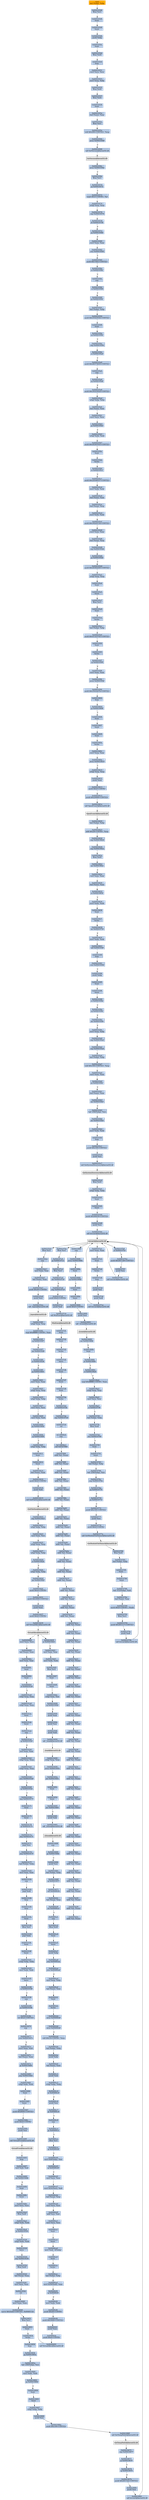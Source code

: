 digraph G {
node[shape=rectangle,style=filled,fillcolor=lightsteelblue,color=lightsteelblue]
bgcolor="transparent"
a0x00410543leal_ebp__ebp[label="start\nleal (%ebp), %ebp",fillcolor="orange",color="lightgrey"];
a0x00410546ffree_st1[label="0x00410546\nffree %st1"];
a0x00410548fwait_[label="0x00410548\nfwait "];
a0x00410549fninit_[label="0x00410549\nfninit "];
a0x0041054bpushl_ebp[label="0x0041054b\npushl %ebp"];
a0x0041054cfwait_[label="0x0041054c\nfwait "];
a0x0041054dffree_st0[label="0x0041054d\nffree %st0"];
a0x0041054ffnop_[label="0x0041054f\nfnop "];
a0x00410551movl_ecx_ecx[label="0x00410551\nmovl %ecx, %ecx"];
a0x00410553movl_esp_ebp[label="0x00410553\nmovl %esp, %ebp"];
a0x00410555ffree_st0[label="0x00410555\nffree %st0"];
a0x00410557ffree_st0[label="0x00410557\nffree %st0"];
a0x00410559fwait_[label="0x00410559\nfwait "];
a0x0041055aleal_eax__eax[label="0x0041055a\nleal (%eax), %eax"];
a0x0041055cffree_st1[label="0x0041055c\nffree %st1"];
a0x0041055esubl_0x200UINT32_esp[label="0x0041055e\nsubl $0x200<UINT32>, %esp"];
a0x00410564jecxz_0x00410566[label="0x00410564\njecxz 0x00410566"];
a0x00410566call_GetVersion_kernel32_dll[label="0x00410566\ncall GetVersion@kernel32.dll"];
GetVersion_kernel32_dll[label="GetVersion@kernel32.dll",fillcolor="lightgrey",color="lightgrey"];
a0x0041056cjecxz_0x0041056e[label="0x0041056c\njecxz 0x0041056e"];
a0x0041056effree_st1[label="0x0041056e\nffree %st1"];
a0x00410570jg_0x00410572[label="0x00410570\njg 0x00410572"];
a0x00410572cmpb_0x5UINT8_al[label="0x00410572\ncmpb $0x5<UINT8>, %al"];
a0x00410574xchgl_esp_esp[label="0x00410574\nxchgl %esp, %esp"];
a0x00410576jmp_0x00410578[label="0x00410576\njmp 0x00410578"];
a0x00410578jb_0x00410758[label="0x00410578\njb 0x00410758"];
a0x0041057ejg_0x00410580[label="0x0041057e\njg 0x00410580"];
a0x00410580movl_eax_eax[label="0x00410580\nmovl %eax, %eax"];
a0x00410582jcxz_0x00410585[label="0x00410582\njcxz 0x00410585"];
a0x00410585pushl_0x7d42UINT32[label="0x00410585\npushl $0x7d42<UINT32>"];
a0x0041058aje_0x0041058c[label="0x0041058a\nje 0x0041058c"];
a0x0041058cnop_[label="0x0041058c\nnop "];
a0x0041058dje_0x0041058f[label="0x0041058d\nje 0x0041058f"];
a0x0041058fjp_0x00410591[label="0x0041058f\njp 0x00410591"];
a0x00410591leal_ebp__ebp[label="0x00410591\nleal (%ebp), %ebp"];
a0x00410594pushl_0x33323534UINT32[label="0x00410594\npushl $0x33323534<UINT32>"];
a0x00410599fwait_[label="0x00410599\nfwait "];
a0x0041059ajp_0x0041059c[label="0x0041059a\njp 0x0041059c"];
a0x0041059cjmp_0x0041059e[label="0x0041059c\njmp 0x0041059e"];
a0x0041059eje_0x004105a0[label="0x0041059e\nje 0x004105a0"];
a0x004105a0pushl_0x46373835UINT32[label="0x004105a0\npushl $0x46373835<UINT32>"];
a0x004105a5nop_[label="0x004105a5\nnop "];
a0x004105a6jg_0x004105a8[label="0x004105a6\njg 0x004105a8"];
a0x004105a8pushl_0x3432302dUINT32[label="0x004105a8\npushl $0x3432302d<UINT32>"];
a0x004105adxchgl_ebp_ebp[label="0x004105ad\nxchgl %ebp, %ebp"];
a0x004105afleal_eax__eax[label="0x004105af\nleal (%eax), %eax"];
a0x004105b1movl_ecx_ecx[label="0x004105b1\nmovl %ecx, %ecx"];
a0x004105b3jp_0x004105b5[label="0x004105b3\njp 0x004105b5"];
a0x004105b5xchgl_edx_edx[label="0x004105b5\nxchgl %edx, %edx"];
a0x004105b7pushl_0x44363543UINT32[label="0x004105b7\npushl $0x44363543<UINT32>"];
a0x004105bcfwait_[label="0x004105bc\nfwait "];
a0x004105bdfnclex_[label="0x004105bd\nfnclex "];
a0x004105bfje_0x004105c1[label="0x004105bf\nje 0x004105c1"];
a0x004105c1pushl_0x2d346537UINT32[label="0x004105c1\npushl $0x2d346537<UINT32>"];
a0x004105c6movl_edx_edx[label="0x004105c6\nmovl %edx, %edx"];
a0x004105c8leal_eax__eax[label="0x004105c8\nleal (%eax), %eax"];
a0x004105caleal_esp__esp[label="0x004105ca\nleal (%esp), %esp"];
a0x004105cdmovl_edx_edx[label="0x004105cd\nmovl %edx, %edx"];
a0x004105cfpushl_0x342d3134UINT32[label="0x004105cf\npushl $0x342d3134<UINT32>"];
a0x004105d4movl_eax_eax[label="0x004105d4\nmovl %eax, %eax"];
a0x004105d6leal_esp__esp[label="0x004105d6\nleal (%esp), %esp"];
a0x004105d9jmp_0x004105db[label="0x004105d9\njmp 0x004105db"];
a0x004105dbjp_0x004105dd[label="0x004105db\njp 0x004105dd"];
a0x004105ddpushl_0x44362d30UINT32[label="0x004105dd\npushl $0x44362d30<UINT32>"];
a0x004105e2xchgl_esp_esp[label="0x004105e2\nxchgl %esp, %esp"];
a0x004105e4fwait_[label="0x004105e4\nfwait "];
a0x004105e5fninit_[label="0x004105e5\nfninit "];
a0x004105e7ffree_st1[label="0x004105e7\nffree %st1"];
a0x004105e9fwait_[label="0x004105e9\nfwait "];
a0x004105eafnclex_[label="0x004105ea\nfnclex "];
a0x004105ecleal_ebp__ebp[label="0x004105ec\nleal (%ebp), %ebp"];
a0x004105efpushl_0x41323745UINT32[label="0x004105ef\npushl $0x41323745<UINT32>"];
a0x004105f4fwait_[label="0x004105f4\nfwait "];
a0x004105f5fnclex_[label="0x004105f5\nfnclex "];
a0x004105f7jg_0x004105f9[label="0x004105f7\njg 0x004105f9"];
a0x004105f9movl_eax_eax[label="0x004105f9\nmovl %eax, %eax"];
a0x004105fbjecxz_0x004105fd[label="0x004105fb\njecxz 0x004105fd"];
a0x004105fdpushl_0x3543447bUINT32[label="0x004105fd\npushl $0x3543447b<UINT32>"];
a0x00410602fnop_[label="0x00410602\nfnop "];
a0x00410604jp_0x00410606[label="0x00410604\njp 0x00410606"];
a0x00410606fwait_[label="0x00410606\nfwait "];
a0x00410607fninit_[label="0x00410607\nfninit "];
a0x00410609fwait_[label="0x00410609\nfwait "];
a0x0041060afnclex_[label="0x0041060a\nfnclex "];
a0x0041060cmovl_esp_eax[label="0x0041060c\nmovl %esp, %eax"];
a0x0041060ejecxz_0x00410610[label="0x0041060e\njecxz 0x00410610"];
a0x00410610xchgl_esp_esp[label="0x00410610\nxchgl %esp, %esp"];
a0x00410612pushl_eax[label="0x00410612\npushl %eax"];
a0x00410613pushl_0x0UINT8[label="0x00410613\npushl $0x0<UINT8>"];
a0x00410615pushl_0x20000UINT32[label="0x00410615\npushl $0x20000<UINT32>"];
a0x0041061acall_OpenEventA_kernel32_dll[label="0x0041061a\ncall OpenEventA@kernel32.dll"];
OpenEventA_kernel32_dll[label="OpenEventA@kernel32.dll",fillcolor="lightgrey",color="lightgrey"];
a0x00410620leal_ebp__ebp[label="0x00410620\nleal (%ebp), %ebp"];
a0x00410623addl_0x28UINT8_esp[label="0x00410623\naddl $0x28<UINT8>, %esp"];
a0x00410626jmp_0x00410628[label="0x00410626\njmp 0x00410628"];
a0x00410628jmp_0x0041062a[label="0x00410628\njmp 0x0041062a"];
a0x0041062affree_st0[label="0x0041062a\nffree %st0"];
a0x0041062cjne_0x0041062e[label="0x0041062c\njne 0x0041062e"];
a0x0041062etestl_eax_eax[label="0x0041062e\ntestl %eax, %eax"];
a0x00410630leal_eax__eax[label="0x00410630\nleal (%eax), %eax"];
a0x00410632je_0x00410634[label="0x00410632\nje 0x00410634"];
a0x00410634movl_edx_edx[label="0x00410634\nmovl %edx, %edx"];
a0x00410636fwait_[label="0x00410636\nfwait "];
a0x00410637fnclex_[label="0x00410637\nfnclex "];
a0x00410639jne_0x00410758[label="0x00410639\njne 0x00410758"];
a0x0041063fmovl_edx_edx[label="0x0041063f\nmovl %edx, %edx"];
a0x00410641call_0x0041038f[label="0x00410641\ncall 0x0041038f"];
a0x0041038ffnop_[label="0x0041038f\nfnop "];
a0x00410391jcxz_0x00410394[label="0x00410391\njcxz 0x00410394"];
a0x00410394pushl_ebp[label="0x00410394\npushl %ebp"];
a0x00410395fwait_[label="0x00410395\nfwait "];
a0x00410396fninit_[label="0x00410396\nfninit "];
a0x00410398je_0x0041039a[label="0x00410398\nje 0x0041039a"];
a0x0041039ajg_0x0041039c[label="0x0041039a\njg 0x0041039c"];
a0x0041039cjne_0x0041039e[label="0x0041039c\njne 0x0041039e"];
a0x0041039emovl_esp_ebp[label="0x0041039e\nmovl %esp, %ebp"];
a0x004103a0jmp_0x004103a2[label="0x004103a0\njmp 0x004103a2"];
a0x004103a2jmp_0x004103a4[label="0x004103a2\njmp 0x004103a4"];
a0x004103a4leal_ebp__ebp[label="0x004103a4\nleal (%ebp), %ebp"];
a0x004103a7subl_0x100UINT32_esp[label="0x004103a7\nsubl $0x100<UINT32>, %esp"];
a0x004103admovl_eax_eax[label="0x004103ad\nmovl %eax, %eax"];
a0x004103afjp_0x004103b1[label="0x004103af\njp 0x004103b1"];
a0x004103b1leal_eax__eax[label="0x004103b1\nleal (%eax), %eax"];
a0x004103b3jne_0x004103b5[label="0x004103b3\njne 0x004103b5"];
a0x004103b5leal__256ebp__esi[label="0x004103b5\nleal -256(%ebp), %esi"];
a0x004103bbjne_0x004103bd[label="0x004103bb\njne 0x004103bd"];
a0x004103bdmovl_edx_edx[label="0x004103bd\nmovl %edx, %edx"];
a0x004103bffnop_[label="0x004103bf\nfnop "];
a0x004103c1pushl_0x100UINT32[label="0x004103c1\npushl $0x100<UINT32>"];
a0x004103c6pushl_esi[label="0x004103c6\npushl %esi"];
a0x004103c7call_GetSystemDirectoryA_kernel32_dll[label="0x004103c7\ncall GetSystemDirectoryA@kernel32.dll"];
GetSystemDirectoryA_kernel32_dll[label="GetSystemDirectoryA@kernel32.dll",fillcolor="lightgrey",color="lightgrey"];
a0x004103cdffree_st0[label="0x004103cd\nffree %st0"];
a0x004103cfxchgl_ebp_ebp[label="0x004103cf\nxchgl %ebp, %ebp"];
a0x004103d1fwait_[label="0x004103d1\nfwait "];
a0x004103d2fninit_[label="0x004103d2\nfninit "];
a0x004103d4pushl_0x40fc50UINT32[label="0x004103d4\npushl $0x40fc50<UINT32>"];
a0x004103d9pushl_esi[label="0x004103d9\npushl %esi"];
a0x004103dacall_lstrcatA_kernel32_dll[label="0x004103da\ncall lstrcatA@kernel32.dll"];
lstrcatA_kernel32_dll[label="lstrcatA@kernel32.dll",fillcolor="lightgrey",color="lightgrey"];
a0x004103e0ffree_st1[label="0x004103e0\nffree %st1"];
a0x004103e2nop_[label="0x004103e2\nnop "];
a0x004103e3movl_eax_eax[label="0x004103e3\nmovl %eax, %eax"];
a0x004103e5leal_eax__eax[label="0x004103e5\nleal (%eax), %eax"];
a0x004103e7pushl_0x40UINT8[label="0x004103e7\npushl $0x40<UINT8>"];
a0x004103e9pushl_esi[label="0x004103e9\npushl %esi"];
a0x004103eacall__lopen_kernel32_dll[label="0x004103ea\ncall _lopen@kernel32.dll"];
a_lopen_kernel32_dll[label="_lopen@kernel32.dll",fillcolor="lightgrey",color="lightgrey"];
a0x004103f0xchgl_esp_esp[label="0x004103f0\nxchgl %esp, %esp"];
a0x004103f2cmpl_0xffffffffUINT8_eax[label="0x004103f2\ncmpl $0xffffffff<UINT8>, %eax"];
a0x004103f5jg_0x004103f7[label="0x004103f5\njg 0x004103f7"];
a0x004103f7jne_0x004103f9[label="0x004103f7\njne 0x004103f9"];
a0x004103f9je_0x00410536[label="0x004103f9\nje 0x00410536"];
a0x004103ffjg_0x00410401[label="0x004103ff\njg 0x00410401"];
a0x00410401movl_eax_eax[label="0x00410401\nmovl %eax, %eax"];
a0x00410403xchgl_esp_esp[label="0x00410403\nxchgl %esp, %esp"];
a0x00410405xchgl_ebp_ebp[label="0x00410405\nxchgl %ebp, %ebp"];
a0x00410407movl_ecx_ecx[label="0x00410407\nmovl %ecx, %ecx"];
a0x00410409movl_eax_edi[label="0x00410409\nmovl %eax, %edi"];
a0x0041040bjg_0x0041040d[label="0x0041040b\njg 0x0041040d"];
a0x0041040djg_0x0041040f[label="0x0041040d\njg 0x0041040f"];
a0x0041040fxchgl_ebp_ebp[label="0x0041040f\nxchgl %ebp, %ebp"];
a0x00410411fwait_[label="0x00410411\nfwait "];
a0x00410412fninit_[label="0x00410412\nfninit "];
a0x00410414leal_eax__eax[label="0x00410414\nleal (%eax), %eax"];
a0x00410416pushl_0x0UINT8[label="0x00410416\npushl $0x0<UINT8>"];
a0x00410418pushl_edi[label="0x00410418\npushl %edi"];
a0x00410419call_GetFileSize_kernel32_dll[label="0x00410419\ncall GetFileSize@kernel32.dll"];
GetFileSize_kernel32_dll[label="GetFileSize@kernel32.dll",fillcolor="lightgrey",color="lightgrey"];
a0x0041041fjmp_0x00410421[label="0x0041041f\njmp 0x00410421"];
a0x00410421xchgl_ebp_ebp[label="0x00410421\nxchgl %ebp, %ebp"];
a0x00410423movl_eax_esi[label="0x00410423\nmovl %eax, %esi"];
a0x00410425xchgl_esp_esp[label="0x00410425\nxchgl %esp, %esp"];
a0x00410427xchgl_ebp_ebp[label="0x00410427\nxchgl %ebp, %ebp"];
a0x00410429je_0x0041042b[label="0x00410429\nje 0x0041042b"];
a0x0041042bxchgl_ebp_ebp[label="0x0041042b\nxchgl %ebp, %ebp"];
a0x0041042djne_0x0041042f[label="0x0041042d\njne 0x0041042f"];
a0x0041042fpushl_0x4UINT8[label="0x0041042f\npushl $0x4<UINT8>"];
a0x00410431pushl_0x3000UINT32[label="0x00410431\npushl $0x3000<UINT32>"];
a0x00410436pushl_eax[label="0x00410436\npushl %eax"];
a0x00410437pushl_0x0UINT8[label="0x00410437\npushl $0x0<UINT8>"];
a0x00410439call_VirtualAlloc_kernel32_dll[label="0x00410439\ncall VirtualAlloc@kernel32.dll"];
VirtualAlloc_kernel32_dll[label="VirtualAlloc@kernel32.dll",fillcolor="lightgrey",color="lightgrey"];
a0x0041043fje_0x00410441[label="0x0041043f\nje 0x00410441"];
a0x00410441movl_eax_eax[label="0x00410441\nmovl %eax, %eax"];
a0x00410443movl_edx_edx[label="0x00410443\nmovl %edx, %edx"];
a0x00410445ffree_st1[label="0x00410445\nffree %st1"];
a0x00410447fwait_[label="0x00410447\nfwait "];
a0x00410448fninit_[label="0x00410448\nfninit "];
a0x0041044axchgl_eax_esi[label="0x0041044a\nxchgl %eax, %esi"];
a0x0041044bjg_0x0041044d[label="0x0041044b\njg 0x0041044d"];
a0x0041044dpushl_eax[label="0x0041044d\npushl %eax"];
a0x0041044epushl_esi[label="0x0041044e\npushl %esi"];
a0x0041044fpushl_edi[label="0x0041044f\npushl %edi"];
a0x00410450call__lread_kernel32_dll[label="0x00410450\ncall _lread@kernel32.dll"];
a_lread_kernel32_dll[label="_lread@kernel32.dll",fillcolor="lightgrey",color="lightgrey"];
a0x00410456xchgl_esp_esp[label="0x00410456\nxchgl %esp, %esp"];
a0x00410458jecxz_0x0041045a[label="0x00410458\njecxz 0x0041045a"];
a0x0041045ajne_0x0041045c[label="0x0041045a\njne 0x0041045c"];
a0x0041045cfwait_[label="0x0041045c\nfwait "];
a0x0041045dfninit_[label="0x0041045d\nfninit "];
a0x0041045fjne_0x00410461[label="0x0041045f\njne 0x00410461"];
a0x00410461pushl_edi[label="0x00410461\npushl %edi"];
a0x00410462call__lclose_kernel32_dll[label="0x00410462\ncall _lclose@kernel32.dll"];
a_lclose_kernel32_dll[label="_lclose@kernel32.dll",fillcolor="lightgrey",color="lightgrey"];
a0x00410468nop_[label="0x00410468\nnop "];
a0x00410469jp_0x0041046b[label="0x00410469\njp 0x0041046b"];
a0x0041046bpushl_esi[label="0x0041046b\npushl %esi"];
a0x0041046cleal_ebp__ebp[label="0x0041046c\nleal (%ebp), %ebp"];
a0x0041046fjg_0x00410471[label="0x0041046f\njg 0x00410471"];
a0x00410471call_0x0040fc9c[label="0x00410471\ncall 0x0040fc9c"];
a0x0040fc9cleal_esp__esp[label="0x0040fc9c\nleal (%esp), %esp"];
a0x0040fc9fjne_0x0040fca1[label="0x0040fc9f\njne 0x0040fca1"];
a0x0040fca1nop_[label="0x0040fca1\nnop "];
a0x0040fca2ffree_st0[label="0x0040fca2\nffree %st0"];
a0x0040fca4fwait_[label="0x0040fca4\nfwait "];
a0x0040fca5fninit_[label="0x0040fca5\nfninit "];
a0x0040fca7pushl_ebp[label="0x0040fca7\npushl %ebp"];
a0x0040fca8jmp_0x0040fcaa[label="0x0040fca8\njmp 0x0040fcaa"];
a0x0040fcaajcxz_0x0040fcad[label="0x0040fcaa\njcxz 0x0040fcad"];
a0x0040fcadmovl_esp_ebp[label="0x0040fcad\nmovl %esp, %ebp"];
a0x0040fcafleal_eax__eax[label="0x0040fcaf\nleal (%eax), %eax"];
a0x0040fcb1fwait_[label="0x0040fcb1\nfwait "];
a0x0040fcb2fnclex_[label="0x0040fcb2\nfnclex "];
a0x0040fcb4jecxz_0x0040fcb6[label="0x0040fcb4\njecxz 0x0040fcb6"];
a0x0040fcb6jecxz_0x0040fcb8[label="0x0040fcb6\njecxz 0x0040fcb8"];
a0x0040fcb8subl_0x14UINT8_esp[label="0x0040fcb8\nsubl $0x14<UINT8>, %esp"];
a0x0040fcbbleal_ebp__ebp[label="0x0040fcbb\nleal (%ebp), %ebp"];
a0x0040fcbepushl_ebx[label="0x0040fcbe\npushl %ebx"];
a0x0040fcbfleal_eax__eax[label="0x0040fcbf\nleal (%eax), %eax"];
a0x0040fcc1pushl_edi[label="0x0040fcc1\npushl %edi"];
a0x0040fcc2xchgl_ebp_ebp[label="0x0040fcc2\nxchgl %ebp, %ebp"];
a0x0040fcc4je_0x0040fcc6[label="0x0040fcc4\nje 0x0040fcc6"];
a0x0040fcc6pushl_esi[label="0x0040fcc6\npushl %esi"];
a0x0040fcc7jp_0x0040fcc9[label="0x0040fcc7\njp 0x0040fcc9"];
a0x0040fcc9nop_[label="0x0040fcc9\nnop "];
a0x0040fccajp_0x0040fccc[label="0x0040fcca\njp 0x0040fccc"];
a0x0040fcccffree_st1[label="0x0040fccc\nffree %st1"];
a0x0040fccejg_0x0040fcd0[label="0x0040fcce\njg 0x0040fcd0"];
a0x0040fcd0movl_0x8ebp__esi[label="0x0040fcd0\nmovl 0x8(%ebp), %esi"];
a0x0040fcd3jp_0x0040fcd5[label="0x0040fcd3\njp 0x0040fcd5"];
a0x0040fcd5movl_ecx_ecx[label="0x0040fcd5\nmovl %ecx, %ecx"];
a0x0040fcd7movl_0x3cesi__edi[label="0x0040fcd7\nmovl 0x3c(%esi), %edi"];
a0x0040fcdaleal_esp__esp[label="0x0040fcda\nleal (%esp), %esp"];
a0x0040fcddmovl_ecx_ecx[label="0x0040fcdd\nmovl %ecx, %ecx"];
a0x0040fcdfaddl_esi_edi[label="0x0040fcdf\naddl %esi, %edi"];
a0x0040fce1movl_ecx_ecx[label="0x0040fce1\nmovl %ecx, %ecx"];
a0x0040fce3fwait_[label="0x0040fce3\nfwait "];
a0x0040fce4fninit_[label="0x0040fce4\nfninit "];
a0x0040fce6movl_edi__4ebp_[label="0x0040fce6\nmovl %edi, -4(%ebp)"];
a0x0040fce9fwait_[label="0x0040fce9\nfwait "];
a0x0040fceafnclex_[label="0x0040fcea\nfnclex "];
a0x0040fcecleal_ebp__ebp[label="0x0040fcec\nleal (%ebp), %ebp"];
a0x0040fcefmovl_0x50edi__eax[label="0x0040fcef\nmovl 0x50(%edi), %eax"];
a0x0040fcf2jg_0x0040fcf4[label="0x0040fcf2\njg 0x0040fcf4"];
a0x0040fcf4movl_edx_edx[label="0x0040fcf4\nmovl %edx, %edx"];
a0x0040fcf6pushl_0x40UINT8[label="0x0040fcf6\npushl $0x40<UINT8>"];
a0x0040fcf8pushl_0x3000UINT32[label="0x0040fcf8\npushl $0x3000<UINT32>"];
a0x0040fcfdpushl_eax[label="0x0040fcfd\npushl %eax"];
a0x0040fcfepushl_0x0UINT8[label="0x0040fcfe\npushl $0x0<UINT8>"];
a0x0040fd00call_VirtualAlloc_kernel32_dll[label="0x0040fd00\ncall VirtualAlloc@kernel32.dll"];
a0x0040fd06movl_ecx_ecx[label="0x0040fd06\nmovl %ecx, %ecx"];
a0x0040fd08leal_eax__eax[label="0x0040fd08\nleal (%eax), %eax"];
a0x0040fd0atestl_eax_eax[label="0x0040fd0a\ntestl %eax, %eax"];
a0x0040fd0cfwait_[label="0x0040fd0c\nfwait "];
a0x0040fd0dfwait_[label="0x0040fd0d\nfwait "];
a0x0040fd0eje_0x004101a6[label="0x0040fd0e\nje 0x004101a6"];
a0x004101a6xchgl_esp_esp[label="0x004101a6\nxchgl %esp, %esp"];
a0x004101a8xchgl_esp_esp[label="0x004101a8\nxchgl %esp, %esp"];
a0x004101aafwait_[label="0x004101aa\nfwait "];
a0x004101abfninit_[label="0x004101ab\nfninit "];
a0x004101adnop_[label="0x004101ad\nnop "];
a0x004101aejg_0x004101b0[label="0x004101ae\njg 0x004101b0"];
a0x004101b0xorl_eax_eax[label="0x004101b0\nxorl %eax, %eax"];
a0x004101b2xchgl_esp_esp[label="0x004101b2\nxchgl %esp, %esp"];
a0x004101b4xchgl_esp_esp[label="0x004101b4\nxchgl %esp, %esp"];
a0x004101b6jcxz_0x004101b9[label="0x004101b6\njcxz 0x004101b9"];
a0x004101b9jp_0x004101bb[label="0x004101b9\njp 0x004101bb"];
a0x004101bbjmp_0x00410175[label="0x004101bb\njmp 0x00410175"];
a0x00410175fwait_[label="0x00410175\nfwait "];
a0x00410176fninit_[label="0x00410176\nfninit "];
a0x00410178jp_0x0041017a[label="0x00410178\njp 0x0041017a"];
a0x0041017ajmp_0x0041017c[label="0x0041017a\njmp 0x0041017c"];
a0x0041017cpopl_esi[label="0x0041017c\npopl %esi"];
a0x0041017djmp_0x0041017f[label="0x0041017d\njmp 0x0041017f"];
a0x0041017fleal_ebp__ebp[label="0x0041017f\nleal (%ebp), %ebp"];
a0x00410182movl_eax_eax[label="0x00410182\nmovl %eax, %eax"];
a0x00410184nop_[label="0x00410184\nnop "];
a0x00410185popl_edi[label="0x00410185\npopl %edi"];
a0x00410186fnop_[label="0x00410186\nfnop "];
a0x00410188fnop_[label="0x00410188\nfnop "];
a0x0041018afwait_[label="0x0041018a\nfwait "];
a0x0041018bffree_st1[label="0x0041018b\nffree %st1"];
a0x0041018dpopl_ebx[label="0x0041018d\npopl %ebx"];
a0x0041018efwait_[label="0x0041018e\nfwait "];
a0x0041018ffninit_[label="0x0041018f\nfninit "];
a0x00410191xchgl_ebp_ebp[label="0x00410191\nxchgl %ebp, %ebp"];
a0x00410193movl_edx_edx[label="0x00410193\nmovl %edx, %edx"];
a0x00410195leave_[label="0x00410195\nleave "];
a0x00410196je_0x00410198[label="0x00410196\nje 0x00410198"];
a0x00410198nop_[label="0x00410198\nnop "];
a0x00410199jp_0x0041019b[label="0x00410199\njp 0x0041019b"];
a0x0041019bret_0x4UINT16[label="0x0041019b\nret $0x4<UINT16>"];
a0x00410476nop_[label="0x00410476\nnop "];
a0x00410477jcxz_0x0041047a[label="0x00410477\njcxz 0x0041047a"];
a0x0041047amovl_eax_edi[label="0x0041047a\nmovl %eax, %edi"];
a0x0041047cleal_eax__eax[label="0x0041047c\nleal (%eax), %eax"];
a0x0041047ejp_0x00410480[label="0x0041047e\njp 0x00410480"];
a0x00410480jmp_0x00410482[label="0x00410480\njmp 0x00410482"];
a0x00410482xchgl_edx_edx[label="0x00410482\nxchgl %edx, %edx"];
a0x00410484fwait_[label="0x00410484\nfwait "];
a0x00410485fninit_[label="0x00410485\nfninit "];
a0x00410487pushl_0x8000UINT32[label="0x00410487\npushl $0x8000<UINT32>"];
a0x0041048cpushl_0x0UINT8[label="0x0041048c\npushl $0x0<UINT8>"];
a0x0041048epushl_esi[label="0x0041048e\npushl %esi"];
a0x0041048fcall_VirtualFree_kernel32_dll[label="0x0041048f\ncall VirtualFree@kernel32.dll"];
VirtualFree_kernel32_dll[label="VirtualFree@kernel32.dll",fillcolor="lightgrey",color="lightgrey"];
a0x00410495fnop_[label="0x00410495\nfnop "];
a0x00410497testl_edi_edi[label="0x00410497\ntestl %edi, %edi"];
a0x00410499jne_0x0041049b[label="0x00410499\njne 0x0041049b"];
a0x0041049bfwait_[label="0x0041049b\nfwait "];
a0x0041049cfninit_[label="0x0041049c\nfninit "];
a0x0041049emovl_ecx_ecx[label="0x0041049e\nmovl %ecx, %ecx"];
a0x004104a0ffree_st0[label="0x004104a0\nffree %st0"];
a0x004104a2xchgl_edx_edx[label="0x004104a2\nxchgl %edx, %edx"];
a0x004104a4je_0x00410536[label="0x004104a4\nje 0x00410536"];
a0x00410536xchgl_edx_edx[label="0x00410536\nxchgl %edx, %edx"];
a0x00410538leave_[label="0x00410538\nleave "];
a0x00410539jmp_0x0041053b[label="0x00410539\njmp 0x0041053b"];
a0x0041053bffree_st0[label="0x0041053b\nffree %st0"];
a0x0041053dleal_esp__esp[label="0x0041053d\nleal (%esp), %esp"];
a0x00410540movl_ecx_ecx[label="0x00410540\nmovl %ecx, %ecx"];
a0x00410542ret[label="0x00410542\nret"];
a0x00410646movl_eax_eax[label="0x00410646\nmovl %eax, %eax"];
a0x00410648movw_0x5a4dUINT16_0x004011dc[label="0x00410648\nmovw $0x5a4d<UINT16>, 0x004011dc"];
a0x00410651ffree_st1[label="0x00410651\nffree %st1"];
a0x00410653fwait_[label="0x00410653\nfwait "];
a0x00410654fnclex_[label="0x00410654\nfnclex "];
a0x00410656fnop_[label="0x00410656\nfnop "];
a0x00410658jg_0x0041065a[label="0x00410658\njg 0x0041065a"];
a0x0041065aleal__256ebp__esi[label="0x0041065a\nleal -256(%ebp), %esi"];
a0x00410660movl_edx_edx[label="0x00410660\nmovl %edx, %edx"];
a0x00410662jg_0x00410664[label="0x00410662\njg 0x00410664"];
a0x00410664fwait_[label="0x00410664\nfwait "];
a0x00410665fninit_[label="0x00410665\nfninit "];
a0x00410667xchgl_ebp_ebp[label="0x00410667\nxchgl %ebp, %ebp"];
a0x00410669pushl_esi[label="0x00410669\npushl %esi"];
a0x0041066apushl_0x100UINT32[label="0x0041066a\npushl $0x100<UINT32>"];
a0x0041066fcall_GetTempPathA_kernel32_dll[label="0x0041066f\ncall GetTempPathA@kernel32.dll"];
GetTempPathA_kernel32_dll[label="GetTempPathA@kernel32.dll",fillcolor="lightgrey",color="lightgrey"];
a0x00410675jmp_0x00410677[label="0x00410675\njmp 0x00410677"];
a0x00410677jp_0x00410679[label="0x00410677\njp 0x00410679"];
a0x00410679jg_0x0041067b[label="0x00410679\njg 0x0041067b"];
a0x0041067bpushl_0x4011bdUINT32[label="0x0041067b\npushl $0x4011bd<UINT32>"];
a0x00410680pushl_esi[label="0x00410680\npushl %esi"];
a0x00410681call_lstrcatA_kernel32_dll[label="0x00410681\ncall lstrcatA@kernel32.dll"];
a0x00410687nop_[label="0x00410687\nnop "];
a0x00410688jecxz_0x0041068a[label="0x00410688\njecxz 0x0041068a"];
a0x0041068afwait_[label="0x0041068a\nfwait "];
a0x0041068bjp_0x0041068d[label="0x0041068b\njp 0x0041068d"];
a0x0041068dfwait_[label="0x0041068d\nfwait "];
a0x0041068efninit_[label="0x0041068e\nfninit "];
a0x00410690pushl_0x0UINT8[label="0x00410690\npushl $0x0<UINT8>"];
a0x00410692pushl_esi[label="0x00410692\npushl %esi"];
a0x00410693call__lcreat_kernel32_dll[label="0x00410693\ncall _lcreat@kernel32.dll"];
a_lcreat_kernel32_dll[label="_lcreat@kernel32.dll",fillcolor="lightgrey",color="lightgrey"];
a0x00410699jne_0x0041069b[label="0x00410699\njne 0x0041069b"];
a0x0041069bfwait_[label="0x0041069b\nfwait "];
a0x0041069cje_0x0041069e[label="0x0041069c\nje 0x0041069e"];
a0x0041069eje_0x004106a0[label="0x0041069e\nje 0x004106a0"];
a0x004106a0cmpl_0xffffffffUINT8_eax[label="0x004106a0\ncmpl $0xffffffff<UINT8>, %eax"];
a0x004106a3xchgl_esp_esp[label="0x004106a3\nxchgl %esp, %esp"];
a0x004106a5movl_ecx_ecx[label="0x004106a5\nmovl %ecx, %ecx"];
a0x004106a7je_0x00410758[label="0x004106a7\nje 0x00410758"];
a0x00410758leal_ebp__ebp[label="0x00410758\nleal (%ebp), %ebp"];
a0x0041075bffree_st0[label="0x0041075b\nffree %st0"];
a0x0041075djcxz_0x00410760[label="0x0041075d\njcxz 0x00410760"];
a0x00410760fwait_[label="0x00410760\nfwait "];
a0x00410761fninit_[label="0x00410761\nfninit "];
a0x00410763leal_ebp__ebp[label="0x00410763\nleal (%ebp), %ebp"];
a0x00410766leal__256ebp__esi[label="0x00410766\nleal -256(%ebp), %esi"];
a0x0041076cjmp_0x0041076e[label="0x0041076c\njmp 0x0041076e"];
a0x0041076ejg_0x00410770[label="0x0041076e\njg 0x00410770"];
a0x00410770jp_0x00410772[label="0x00410770\njp 0x00410772"];
a0x00410772pushl_0x100UINT32[label="0x00410772\npushl $0x100<UINT32>"];
a0x00410777pushl_esi[label="0x00410777\npushl %esi"];
a0x00410778pushl_0x0UINT8[label="0x00410778\npushl $0x0<UINT8>"];
a0x0041077acall_GetModuleFileNameA_kernel32_dll[label="0x0041077a\ncall GetModuleFileNameA@kernel32.dll"];
GetModuleFileNameA_kernel32_dll[label="GetModuleFileNameA@kernel32.dll",fillcolor="lightgrey",color="lightgrey"];
a0x00410780ffree_st0[label="0x00410780\nffree %st0"];
a0x00410782leal_ebp__ebp[label="0x00410782\nleal (%ebp), %ebp"];
a0x00410785fwait_[label="0x00410785\nfwait "];
a0x00410786fninit_[label="0x00410786\nfninit "];
a0x00410788leal__512ebp__edi[label="0x00410788\nleal -512(%ebp), %edi"];
a0x0041078eleal_eax__eax[label="0x0041078e\nleal (%eax), %eax"];
a0x00410790movb_0x0UINT8_edi_[label="0x00410790\nmovb $0x0<UINT8>, (%edi)"];
a0x00410793ffree_st1[label="0x00410793\nffree %st1"];
a0x00410795pushl_0x4011c7UINT32[label="0x00410795\npushl $0x4011c7<UINT32>"];
a0x0041079apushl_edi[label="0x0041079a\npushl %edi"];
a0x0041079bcall_lstrcatA_kernel32_dll[label="0x0041079b\ncall lstrcatA@kernel32.dll"];
a0x004107a1movl_eax_eax[label="0x004107a1\nmovl %eax, %eax"];
a0x004107a3fwait_[label="0x004107a3\nfwait "];
a0x004107a4fnclex_[label="0x004107a4\nfnclex "];
a0x004107a6fnop_[label="0x004107a6\nfnop "];
a0x004107a8pushl_esi[label="0x004107a8\npushl %esi"];
a0x004107a9pushl_edi[label="0x004107a9\npushl %edi"];
a0x004107aacall_lstrcatA_kernel32_dll[label="0x004107aa\ncall lstrcatA@kernel32.dll"];
a0x004107b0je_0x004107b2[label="0x004107b0\nje 0x004107b2"];
a0x004107b2pushl_0x4011d9UINT32[label="0x004107b2\npushl $0x4011d9<UINT32>"];
a0x004107b7pushl_esi[label="0x004107b7\npushl %esi"];
a0x004107b8call_lstrcatA_kernel32_dll[label="0x004107b8\ncall lstrcatA@kernel32.dll"];
a0x004107beffree_st1[label="0x004107be\nffree %st1"];
a0x004107c0jp_0x004107c2[label="0x004107c0\njp 0x004107c2"];
a0x004107c2ffree_st1[label="0x004107c2\nffree %st1"];
a0x004107c4jne_0x004107c6[label="0x004107c4\njne 0x004107c6"];
a0x004107c6jmp_0x004107c8[label="0x004107c6\njmp 0x004107c8"];
a0x004107c8pushl_0x0UINT8[label="0x004107c8\npushl $0x0<UINT8>"];
a0x004107capushl_edi[label="0x004107ca\npushl %edi"];
a0x004107cbcall_WinExec_kernel32_dll[label="0x004107cb\ncall WinExec@kernel32.dll"];
WinExec_kernel32_dll[label="WinExec@kernel32.dll",fillcolor="lightgrey",color="lightgrey"];
a0x004107d1fwait_[label="0x004107d1\nfwait "];
a0x004107d2fwait_[label="0x004107d2\nfwait "];
a0x004107d3fnclex_[label="0x004107d3\nfnclex "];
a0x004107d5leave_[label="0x004107d5\nleave "];
a0x004107d6fwait_[label="0x004107d6\nfwait "];
a0x004107d7fninit_[label="0x004107d7\nfninit "];
a0x004107d9fwait_[label="0x004107d9\nfwait "];
a0x004107dafnclex_[label="0x004107da\nfnclex "];
a0x004107dcje_0x004107de[label="0x004107dc\nje 0x004107de"];
a0x004107dejmp_0x004107e0[label="0x004107de\njmp 0x004107e0"];
a0x004107e0ret[label="0x004107e0\nret"];
a0x7c8000c0nop_[label="0x7c8000c0\nnop "];
a0x7c8000c1call_0x63d7f9f4[label="0x7c8000c1\ncall 0x63d7f9f4"];
a0x63d7f9f4addb_al_eax_[label="0x63d7f9f4\naddb %al, (%eax)"];
a0x63d7f9f6addb_al_eax_[label="0x63d7f9f6\naddb %al, (%eax)"];
a0x63d7f9f8addb_al_eax_[label="0x63d7f9f8\naddb %al, (%eax)"];
a0x63d7f9faaddb_al_eax_[label="0x63d7f9fa\naddb %al, (%eax)"];
a0x63d7f9fcaddb_al_eax_[label="0x63d7f9fc\naddb %al, (%eax)"];
a0x63d7f9feaddb_al_eax_[label="0x63d7f9fe\naddb %al, (%eax)"];
a0x63d7fa00addb_al_eax_[label="0x63d7fa00\naddb %al, (%eax)"];
a0x63d7fa02addb_al_eax_[label="0x63d7fa02\naddb %al, (%eax)"];
a0x63d7fa04addb_al_eax_[label="0x63d7fa04\naddb %al, (%eax)"];
a0x63d7fa06addb_al_eax_[label="0x63d7fa06\naddb %al, (%eax)"];
a0x63d7fa08addb_al_eax_[label="0x63d7fa08\naddb %al, (%eax)"];
a0x63d7fa0aaddb_al_eax_[label="0x63d7fa0a\naddb %al, (%eax)"];
a0x63d7fa0caddb_al_eax_[label="0x63d7fa0c\naddb %al, (%eax)"];
a0x63d7fa0eaddb_al_eax_[label="0x63d7fa0e\naddb %al, (%eax)"];
a0x63d7fa10addb_al_eax_[label="0x63d7fa10\naddb %al, (%eax)"];
a0x63d7fa12addb_al_eax_[label="0x63d7fa12\naddb %al, (%eax)"];
a0x63d7fa14addb_al_eax_[label="0x63d7fa14\naddb %al, (%eax)"];
a0x63d7fa16addb_al_eax_[label="0x63d7fa16\naddb %al, (%eax)"];
a0x63d7fa18addb_al_eax_[label="0x63d7fa18\naddb %al, (%eax)"];
a0x63d7fa1aaddb_al_eax_[label="0x63d7fa1a\naddb %al, (%eax)"];
a0x63d7fa1caddb_al_eax_[label="0x63d7fa1c\naddb %al, (%eax)"];
a0x63d7fa1eaddb_al_eax_[label="0x63d7fa1e\naddb %al, (%eax)"];
a0x63d7fa20addb_al_eax_[label="0x63d7fa20\naddb %al, (%eax)"];
a0x63d7fa22addb_al_eax_[label="0x63d7fa22\naddb %al, (%eax)"];
a0x63d7fa24addb_al_eax_[label="0x63d7fa24\naddb %al, (%eax)"];
a0x63d7fa26addb_al_eax_[label="0x63d7fa26\naddb %al, (%eax)"];
a0x63d7fa28addb_al_eax_[label="0x63d7fa28\naddb %al, (%eax)"];
a0x63d7fa2aaddb_al_eax_[label="0x63d7fa2a\naddb %al, (%eax)"];
a0x63d7fa2caddb_al_eax_[label="0x63d7fa2c\naddb %al, (%eax)"];
a0x63d7fa2eaddb_al_eax_[label="0x63d7fa2e\naddb %al, (%eax)"];
a0x63d7fa30addb_al_eax_[label="0x63d7fa30\naddb %al, (%eax)"];
a0x63d7fa32addb_al_eax_[label="0x63d7fa32\naddb %al, (%eax)"];
a0x63d7fa34addb_al_eax_[label="0x63d7fa34\naddb %al, (%eax)"];
a0x63d7fa36addb_al_eax_[label="0x63d7fa36\naddb %al, (%eax)"];
a0x63d7fa38addb_al_eax_[label="0x63d7fa38\naddb %al, (%eax)"];
a0x63d7fa3aaddb_al_eax_[label="0x63d7fa3a\naddb %al, (%eax)"];
a0x63d7fa3caddb_al_eax_[label="0x63d7fa3c\naddb %al, (%eax)"];
a0x63d7fa3eaddb_al_eax_[label="0x63d7fa3e\naddb %al, (%eax)"];
a0x63d7fa40addb_al_eax_[label="0x63d7fa40\naddb %al, (%eax)"];
a0x63d7fa42addb_al_eax_[label="0x63d7fa42\naddb %al, (%eax)"];
a0x63d7fa44addb_al_eax_[label="0x63d7fa44\naddb %al, (%eax)"];
a0x63d7fa46addb_al_eax_[label="0x63d7fa46\naddb %al, (%eax)"];
a0x63d7fa48addb_al_eax_[label="0x63d7fa48\naddb %al, (%eax)"];
a0x63d7fa4aaddb_al_eax_[label="0x63d7fa4a\naddb %al, (%eax)"];
a0x63d7fa4caddb_al_eax_[label="0x63d7fa4c\naddb %al, (%eax)"];
a0x63d7fa4eaddb_al_eax_[label="0x63d7fa4e\naddb %al, (%eax)"];
a0x63d7fa50addb_al_eax_[label="0x63d7fa50\naddb %al, (%eax)"];
a0x63d7fa52addb_al_eax_[label="0x63d7fa52\naddb %al, (%eax)"];
a0x63d7fa54addb_al_eax_[label="0x63d7fa54\naddb %al, (%eax)"];
a0x63d7fa56addb_al_eax_[label="0x63d7fa56\naddb %al, (%eax)"];
a0x63d7fa58addb_al_eax_[label="0x63d7fa58\naddb %al, (%eax)"];
a0x63d7fa5aaddb_al_eax_[label="0x63d7fa5a\naddb %al, (%eax)"];
a0x00410543leal_ebp__ebp -> a0x00410546ffree_st1 [color="#000000"];
a0x00410546ffree_st1 -> a0x00410548fwait_ [color="#000000"];
a0x00410548fwait_ -> a0x00410549fninit_ [color="#000000"];
a0x00410549fninit_ -> a0x0041054bpushl_ebp [color="#000000"];
a0x0041054bpushl_ebp -> a0x0041054cfwait_ [color="#000000"];
a0x0041054cfwait_ -> a0x0041054dffree_st0 [color="#000000"];
a0x0041054dffree_st0 -> a0x0041054ffnop_ [color="#000000"];
a0x0041054ffnop_ -> a0x00410551movl_ecx_ecx [color="#000000"];
a0x00410551movl_ecx_ecx -> a0x00410553movl_esp_ebp [color="#000000"];
a0x00410553movl_esp_ebp -> a0x00410555ffree_st0 [color="#000000"];
a0x00410555ffree_st0 -> a0x00410557ffree_st0 [color="#000000"];
a0x00410557ffree_st0 -> a0x00410559fwait_ [color="#000000"];
a0x00410559fwait_ -> a0x0041055aleal_eax__eax [color="#000000"];
a0x0041055aleal_eax__eax -> a0x0041055cffree_st1 [color="#000000"];
a0x0041055cffree_st1 -> a0x0041055esubl_0x200UINT32_esp [color="#000000"];
a0x0041055esubl_0x200UINT32_esp -> a0x00410564jecxz_0x00410566 [color="#000000"];
a0x00410564jecxz_0x00410566 -> a0x00410566call_GetVersion_kernel32_dll [color="#000000",label="T"];
a0x00410566call_GetVersion_kernel32_dll -> GetVersion_kernel32_dll [color="#000000"];
GetVersion_kernel32_dll -> a0x0041056cjecxz_0x0041056e [color="#000000"];
a0x0041056cjecxz_0x0041056e -> a0x0041056effree_st1 [color="#000000",label="T"];
a0x0041056effree_st1 -> a0x00410570jg_0x00410572 [color="#000000"];
a0x00410570jg_0x00410572 -> a0x00410572cmpb_0x5UINT8_al [color="#000000",label="T"];
a0x00410572cmpb_0x5UINT8_al -> a0x00410574xchgl_esp_esp [color="#000000"];
a0x00410574xchgl_esp_esp -> a0x00410576jmp_0x00410578 [color="#000000"];
a0x00410576jmp_0x00410578 -> a0x00410578jb_0x00410758 [color="#000000"];
a0x00410578jb_0x00410758 -> a0x0041057ejg_0x00410580 [color="#000000",label="F"];
a0x0041057ejg_0x00410580 -> a0x00410580movl_eax_eax [color="#000000",label="F"];
a0x00410580movl_eax_eax -> a0x00410582jcxz_0x00410585 [color="#000000"];
a0x00410582jcxz_0x00410585 -> a0x00410585pushl_0x7d42UINT32 [color="#000000",label="T"];
a0x00410585pushl_0x7d42UINT32 -> a0x0041058aje_0x0041058c [color="#000000"];
a0x0041058aje_0x0041058c -> a0x0041058cnop_ [color="#000000",label="T"];
a0x0041058cnop_ -> a0x0041058dje_0x0041058f [color="#000000"];
a0x0041058dje_0x0041058f -> a0x0041058fjp_0x00410591 [color="#000000",label="T"];
a0x0041058fjp_0x00410591 -> a0x00410591leal_ebp__ebp [color="#000000",label="T"];
a0x00410591leal_ebp__ebp -> a0x00410594pushl_0x33323534UINT32 [color="#000000"];
a0x00410594pushl_0x33323534UINT32 -> a0x00410599fwait_ [color="#000000"];
a0x00410599fwait_ -> a0x0041059ajp_0x0041059c [color="#000000"];
a0x0041059ajp_0x0041059c -> a0x0041059cjmp_0x0041059e [color="#000000",label="T"];
a0x0041059cjmp_0x0041059e -> a0x0041059eje_0x004105a0 [color="#000000"];
a0x0041059eje_0x004105a0 -> a0x004105a0pushl_0x46373835UINT32 [color="#000000",label="T"];
a0x004105a0pushl_0x46373835UINT32 -> a0x004105a5nop_ [color="#000000"];
a0x004105a5nop_ -> a0x004105a6jg_0x004105a8 [color="#000000"];
a0x004105a6jg_0x004105a8 -> a0x004105a8pushl_0x3432302dUINT32 [color="#000000",label="F"];
a0x004105a8pushl_0x3432302dUINT32 -> a0x004105adxchgl_ebp_ebp [color="#000000"];
a0x004105adxchgl_ebp_ebp -> a0x004105afleal_eax__eax [color="#000000"];
a0x004105afleal_eax__eax -> a0x004105b1movl_ecx_ecx [color="#000000"];
a0x004105b1movl_ecx_ecx -> a0x004105b3jp_0x004105b5 [color="#000000"];
a0x004105b3jp_0x004105b5 -> a0x004105b5xchgl_edx_edx [color="#000000",label="T"];
a0x004105b5xchgl_edx_edx -> a0x004105b7pushl_0x44363543UINT32 [color="#000000"];
a0x004105b7pushl_0x44363543UINT32 -> a0x004105bcfwait_ [color="#000000"];
a0x004105bcfwait_ -> a0x004105bdfnclex_ [color="#000000"];
a0x004105bdfnclex_ -> a0x004105bfje_0x004105c1 [color="#000000"];
a0x004105bfje_0x004105c1 -> a0x004105c1pushl_0x2d346537UINT32 [color="#000000",label="T"];
a0x004105c1pushl_0x2d346537UINT32 -> a0x004105c6movl_edx_edx [color="#000000"];
a0x004105c6movl_edx_edx -> a0x004105c8leal_eax__eax [color="#000000"];
a0x004105c8leal_eax__eax -> a0x004105caleal_esp__esp [color="#000000"];
a0x004105caleal_esp__esp -> a0x004105cdmovl_edx_edx [color="#000000"];
a0x004105cdmovl_edx_edx -> a0x004105cfpushl_0x342d3134UINT32 [color="#000000"];
a0x004105cfpushl_0x342d3134UINT32 -> a0x004105d4movl_eax_eax [color="#000000"];
a0x004105d4movl_eax_eax -> a0x004105d6leal_esp__esp [color="#000000"];
a0x004105d6leal_esp__esp -> a0x004105d9jmp_0x004105db [color="#000000"];
a0x004105d9jmp_0x004105db -> a0x004105dbjp_0x004105dd [color="#000000"];
a0x004105dbjp_0x004105dd -> a0x004105ddpushl_0x44362d30UINT32 [color="#000000",label="T"];
a0x004105ddpushl_0x44362d30UINT32 -> a0x004105e2xchgl_esp_esp [color="#000000"];
a0x004105e2xchgl_esp_esp -> a0x004105e4fwait_ [color="#000000"];
a0x004105e4fwait_ -> a0x004105e5fninit_ [color="#000000"];
a0x004105e5fninit_ -> a0x004105e7ffree_st1 [color="#000000"];
a0x004105e7ffree_st1 -> a0x004105e9fwait_ [color="#000000"];
a0x004105e9fwait_ -> a0x004105eafnclex_ [color="#000000"];
a0x004105eafnclex_ -> a0x004105ecleal_ebp__ebp [color="#000000"];
a0x004105ecleal_ebp__ebp -> a0x004105efpushl_0x41323745UINT32 [color="#000000"];
a0x004105efpushl_0x41323745UINT32 -> a0x004105f4fwait_ [color="#000000"];
a0x004105f4fwait_ -> a0x004105f5fnclex_ [color="#000000"];
a0x004105f5fnclex_ -> a0x004105f7jg_0x004105f9 [color="#000000"];
a0x004105f7jg_0x004105f9 -> a0x004105f9movl_eax_eax [color="#000000",label="F"];
a0x004105f9movl_eax_eax -> a0x004105fbjecxz_0x004105fd [color="#000000"];
a0x004105fbjecxz_0x004105fd -> a0x004105fdpushl_0x3543447bUINT32 [color="#000000",label="T"];
a0x004105fdpushl_0x3543447bUINT32 -> a0x00410602fnop_ [color="#000000"];
a0x00410602fnop_ -> a0x00410604jp_0x00410606 [color="#000000"];
a0x00410604jp_0x00410606 -> a0x00410606fwait_ [color="#000000",label="T"];
a0x00410606fwait_ -> a0x00410607fninit_ [color="#000000"];
a0x00410607fninit_ -> a0x00410609fwait_ [color="#000000"];
a0x00410609fwait_ -> a0x0041060afnclex_ [color="#000000"];
a0x0041060afnclex_ -> a0x0041060cmovl_esp_eax [color="#000000"];
a0x0041060cmovl_esp_eax -> a0x0041060ejecxz_0x00410610 [color="#000000"];
a0x0041060ejecxz_0x00410610 -> a0x00410610xchgl_esp_esp [color="#000000",label="T"];
a0x00410610xchgl_esp_esp -> a0x00410612pushl_eax [color="#000000"];
a0x00410612pushl_eax -> a0x00410613pushl_0x0UINT8 [color="#000000"];
a0x00410613pushl_0x0UINT8 -> a0x00410615pushl_0x20000UINT32 [color="#000000"];
a0x00410615pushl_0x20000UINT32 -> a0x0041061acall_OpenEventA_kernel32_dll [color="#000000"];
a0x0041061acall_OpenEventA_kernel32_dll -> OpenEventA_kernel32_dll [color="#000000"];
OpenEventA_kernel32_dll -> a0x00410620leal_ebp__ebp [color="#000000"];
a0x00410620leal_ebp__ebp -> a0x00410623addl_0x28UINT8_esp [color="#000000"];
a0x00410623addl_0x28UINT8_esp -> a0x00410626jmp_0x00410628 [color="#000000"];
a0x00410626jmp_0x00410628 -> a0x00410628jmp_0x0041062a [color="#000000"];
a0x00410628jmp_0x0041062a -> a0x0041062affree_st0 [color="#000000"];
a0x0041062affree_st0 -> a0x0041062cjne_0x0041062e [color="#000000"];
a0x0041062cjne_0x0041062e -> a0x0041062etestl_eax_eax [color="#000000",label="T"];
a0x0041062etestl_eax_eax -> a0x00410630leal_eax__eax [color="#000000"];
a0x00410630leal_eax__eax -> a0x00410632je_0x00410634 [color="#000000"];
a0x00410632je_0x00410634 -> a0x00410634movl_edx_edx [color="#000000",label="T"];
a0x00410634movl_edx_edx -> a0x00410636fwait_ [color="#000000"];
a0x00410636fwait_ -> a0x00410637fnclex_ [color="#000000"];
a0x00410637fnclex_ -> a0x00410639jne_0x00410758 [color="#000000"];
a0x00410639jne_0x00410758 -> a0x0041063fmovl_edx_edx [color="#000000",label="F"];
a0x0041063fmovl_edx_edx -> a0x00410641call_0x0041038f [color="#000000"];
a0x00410641call_0x0041038f -> a0x0041038ffnop_ [color="#000000"];
a0x0041038ffnop_ -> a0x00410391jcxz_0x00410394 [color="#000000"];
a0x00410391jcxz_0x00410394 -> a0x00410394pushl_ebp [color="#000000",label="T"];
a0x00410394pushl_ebp -> a0x00410395fwait_ [color="#000000"];
a0x00410395fwait_ -> a0x00410396fninit_ [color="#000000"];
a0x00410396fninit_ -> a0x00410398je_0x0041039a [color="#000000"];
a0x00410398je_0x0041039a -> a0x0041039ajg_0x0041039c [color="#000000",label="T"];
a0x0041039ajg_0x0041039c -> a0x0041039cjne_0x0041039e [color="#000000",label="F"];
a0x0041039cjne_0x0041039e -> a0x0041039emovl_esp_ebp [color="#000000",label="F"];
a0x0041039emovl_esp_ebp -> a0x004103a0jmp_0x004103a2 [color="#000000"];
a0x004103a0jmp_0x004103a2 -> a0x004103a2jmp_0x004103a4 [color="#000000"];
a0x004103a2jmp_0x004103a4 -> a0x004103a4leal_ebp__ebp [color="#000000"];
a0x004103a4leal_ebp__ebp -> a0x004103a7subl_0x100UINT32_esp [color="#000000"];
a0x004103a7subl_0x100UINT32_esp -> a0x004103admovl_eax_eax [color="#000000"];
a0x004103admovl_eax_eax -> a0x004103afjp_0x004103b1 [color="#000000"];
a0x004103afjp_0x004103b1 -> a0x004103b1leal_eax__eax [color="#000000",label="T"];
a0x004103b1leal_eax__eax -> a0x004103b3jne_0x004103b5 [color="#000000"];
a0x004103b3jne_0x004103b5 -> a0x004103b5leal__256ebp__esi [color="#000000",label="T"];
a0x004103b5leal__256ebp__esi -> a0x004103bbjne_0x004103bd [color="#000000"];
a0x004103bbjne_0x004103bd -> a0x004103bdmovl_edx_edx [color="#000000",label="T"];
a0x004103bdmovl_edx_edx -> a0x004103bffnop_ [color="#000000"];
a0x004103bffnop_ -> a0x004103c1pushl_0x100UINT32 [color="#000000"];
a0x004103c1pushl_0x100UINT32 -> a0x004103c6pushl_esi [color="#000000"];
a0x004103c6pushl_esi -> a0x004103c7call_GetSystemDirectoryA_kernel32_dll [color="#000000"];
a0x004103c7call_GetSystemDirectoryA_kernel32_dll -> GetSystemDirectoryA_kernel32_dll [color="#000000"];
GetSystemDirectoryA_kernel32_dll -> a0x004103cdffree_st0 [color="#000000"];
a0x004103cdffree_st0 -> a0x004103cfxchgl_ebp_ebp [color="#000000"];
a0x004103cfxchgl_ebp_ebp -> a0x004103d1fwait_ [color="#000000"];
a0x004103d1fwait_ -> a0x004103d2fninit_ [color="#000000"];
a0x004103d2fninit_ -> a0x004103d4pushl_0x40fc50UINT32 [color="#000000"];
a0x004103d4pushl_0x40fc50UINT32 -> a0x004103d9pushl_esi [color="#000000"];
a0x004103d9pushl_esi -> a0x004103dacall_lstrcatA_kernel32_dll [color="#000000"];
a0x004103dacall_lstrcatA_kernel32_dll -> lstrcatA_kernel32_dll [color="#000000"];
lstrcatA_kernel32_dll -> a0x004103e0ffree_st1 [color="#000000"];
a0x004103e0ffree_st1 -> a0x004103e2nop_ [color="#000000"];
a0x004103e2nop_ -> a0x004103e3movl_eax_eax [color="#000000"];
a0x004103e3movl_eax_eax -> a0x004103e5leal_eax__eax [color="#000000"];
a0x004103e5leal_eax__eax -> a0x004103e7pushl_0x40UINT8 [color="#000000"];
a0x004103e7pushl_0x40UINT8 -> a0x004103e9pushl_esi [color="#000000"];
a0x004103e9pushl_esi -> a0x004103eacall__lopen_kernel32_dll [color="#000000"];
a0x004103eacall__lopen_kernel32_dll -> a_lopen_kernel32_dll [color="#000000"];
a_lopen_kernel32_dll -> a0x004103f0xchgl_esp_esp [color="#000000"];
a0x004103f0xchgl_esp_esp -> a0x004103f2cmpl_0xffffffffUINT8_eax [color="#000000"];
a0x004103f2cmpl_0xffffffffUINT8_eax -> a0x004103f5jg_0x004103f7 [color="#000000"];
a0x004103f5jg_0x004103f7 -> a0x004103f7jne_0x004103f9 [color="#000000",label="T"];
a0x004103f7jne_0x004103f9 -> a0x004103f9je_0x00410536 [color="#000000",label="T"];
a0x004103f9je_0x00410536 -> a0x004103ffjg_0x00410401 [color="#000000",label="F"];
a0x004103ffjg_0x00410401 -> a0x00410401movl_eax_eax [color="#000000",label="T"];
a0x00410401movl_eax_eax -> a0x00410403xchgl_esp_esp [color="#000000"];
a0x00410403xchgl_esp_esp -> a0x00410405xchgl_ebp_ebp [color="#000000"];
a0x00410405xchgl_ebp_ebp -> a0x00410407movl_ecx_ecx [color="#000000"];
a0x00410407movl_ecx_ecx -> a0x00410409movl_eax_edi [color="#000000"];
a0x00410409movl_eax_edi -> a0x0041040bjg_0x0041040d [color="#000000"];
a0x0041040bjg_0x0041040d -> a0x0041040djg_0x0041040f [color="#000000",label="T"];
a0x0041040djg_0x0041040f -> a0x0041040fxchgl_ebp_ebp [color="#000000",label="T"];
a0x0041040fxchgl_ebp_ebp -> a0x00410411fwait_ [color="#000000"];
a0x00410411fwait_ -> a0x00410412fninit_ [color="#000000"];
a0x00410412fninit_ -> a0x00410414leal_eax__eax [color="#000000"];
a0x00410414leal_eax__eax -> a0x00410416pushl_0x0UINT8 [color="#000000"];
a0x00410416pushl_0x0UINT8 -> a0x00410418pushl_edi [color="#000000"];
a0x00410418pushl_edi -> a0x00410419call_GetFileSize_kernel32_dll [color="#000000"];
a0x00410419call_GetFileSize_kernel32_dll -> GetFileSize_kernel32_dll [color="#000000"];
GetFileSize_kernel32_dll -> a0x0041041fjmp_0x00410421 [color="#000000"];
a0x0041041fjmp_0x00410421 -> a0x00410421xchgl_ebp_ebp [color="#000000"];
a0x00410421xchgl_ebp_ebp -> a0x00410423movl_eax_esi [color="#000000"];
a0x00410423movl_eax_esi -> a0x00410425xchgl_esp_esp [color="#000000"];
a0x00410425xchgl_esp_esp -> a0x00410427xchgl_ebp_ebp [color="#000000"];
a0x00410427xchgl_ebp_ebp -> a0x00410429je_0x0041042b [color="#000000"];
a0x00410429je_0x0041042b -> a0x0041042bxchgl_ebp_ebp [color="#000000",label="F"];
a0x0041042bxchgl_ebp_ebp -> a0x0041042djne_0x0041042f [color="#000000"];
a0x0041042djne_0x0041042f -> a0x0041042fpushl_0x4UINT8 [color="#000000",label="T"];
a0x0041042fpushl_0x4UINT8 -> a0x00410431pushl_0x3000UINT32 [color="#000000"];
a0x00410431pushl_0x3000UINT32 -> a0x00410436pushl_eax [color="#000000"];
a0x00410436pushl_eax -> a0x00410437pushl_0x0UINT8 [color="#000000"];
a0x00410437pushl_0x0UINT8 -> a0x00410439call_VirtualAlloc_kernel32_dll [color="#000000"];
a0x00410439call_VirtualAlloc_kernel32_dll -> VirtualAlloc_kernel32_dll [color="#000000"];
VirtualAlloc_kernel32_dll -> a0x0041043fje_0x00410441 [color="#000000"];
a0x0041043fje_0x00410441 -> a0x00410441movl_eax_eax [color="#000000",label="F"];
a0x00410441movl_eax_eax -> a0x00410443movl_edx_edx [color="#000000"];
a0x00410443movl_edx_edx -> a0x00410445ffree_st1 [color="#000000"];
a0x00410445ffree_st1 -> a0x00410447fwait_ [color="#000000"];
a0x00410447fwait_ -> a0x00410448fninit_ [color="#000000"];
a0x00410448fninit_ -> a0x0041044axchgl_eax_esi [color="#000000"];
a0x0041044axchgl_eax_esi -> a0x0041044bjg_0x0041044d [color="#000000"];
a0x0041044bjg_0x0041044d -> a0x0041044dpushl_eax [color="#000000",label="T"];
a0x0041044dpushl_eax -> a0x0041044epushl_esi [color="#000000"];
a0x0041044epushl_esi -> a0x0041044fpushl_edi [color="#000000"];
a0x0041044fpushl_edi -> a0x00410450call__lread_kernel32_dll [color="#000000"];
a0x00410450call__lread_kernel32_dll -> a_lread_kernel32_dll [color="#000000"];
a_lread_kernel32_dll -> a0x00410456xchgl_esp_esp [color="#000000"];
a0x00410456xchgl_esp_esp -> a0x00410458jecxz_0x0041045a [color="#000000"];
a0x00410458jecxz_0x0041045a -> a0x0041045ajne_0x0041045c [color="#000000",label="T"];
a0x0041045ajne_0x0041045c -> a0x0041045cfwait_ [color="#000000",label="T"];
a0x0041045cfwait_ -> a0x0041045dfninit_ [color="#000000"];
a0x0041045dfninit_ -> a0x0041045fjne_0x00410461 [color="#000000"];
a0x0041045fjne_0x00410461 -> a0x00410461pushl_edi [color="#000000",label="T"];
a0x00410461pushl_edi -> a0x00410462call__lclose_kernel32_dll [color="#000000"];
a0x00410462call__lclose_kernel32_dll -> a_lclose_kernel32_dll [color="#000000"];
a_lclose_kernel32_dll -> a0x00410468nop_ [color="#000000"];
a0x00410468nop_ -> a0x00410469jp_0x0041046b [color="#000000"];
a0x00410469jp_0x0041046b -> a0x0041046bpushl_esi [color="#000000",label="T"];
a0x0041046bpushl_esi -> a0x0041046cleal_ebp__ebp [color="#000000"];
a0x0041046cleal_ebp__ebp -> a0x0041046fjg_0x00410471 [color="#000000"];
a0x0041046fjg_0x00410471 -> a0x00410471call_0x0040fc9c [color="#000000",label="T"];
a0x00410471call_0x0040fc9c -> a0x0040fc9cleal_esp__esp [color="#000000"];
a0x0040fc9cleal_esp__esp -> a0x0040fc9fjne_0x0040fca1 [color="#000000"];
a0x0040fc9fjne_0x0040fca1 -> a0x0040fca1nop_ [color="#000000",label="T"];
a0x0040fca1nop_ -> a0x0040fca2ffree_st0 [color="#000000"];
a0x0040fca2ffree_st0 -> a0x0040fca4fwait_ [color="#000000"];
a0x0040fca4fwait_ -> a0x0040fca5fninit_ [color="#000000"];
a0x0040fca5fninit_ -> a0x0040fca7pushl_ebp [color="#000000"];
a0x0040fca7pushl_ebp -> a0x0040fca8jmp_0x0040fcaa [color="#000000"];
a0x0040fca8jmp_0x0040fcaa -> a0x0040fcaajcxz_0x0040fcad [color="#000000"];
a0x0040fcaajcxz_0x0040fcad -> a0x0040fcadmovl_esp_ebp [color="#000000",label="F"];
a0x0040fcadmovl_esp_ebp -> a0x0040fcafleal_eax__eax [color="#000000"];
a0x0040fcafleal_eax__eax -> a0x0040fcb1fwait_ [color="#000000"];
a0x0040fcb1fwait_ -> a0x0040fcb2fnclex_ [color="#000000"];
a0x0040fcb2fnclex_ -> a0x0040fcb4jecxz_0x0040fcb6 [color="#000000"];
a0x0040fcb4jecxz_0x0040fcb6 -> a0x0040fcb6jecxz_0x0040fcb8 [color="#000000",label="T"];
a0x0040fcb6jecxz_0x0040fcb8 -> a0x0040fcb8subl_0x14UINT8_esp [color="#000000",label="T"];
a0x0040fcb8subl_0x14UINT8_esp -> a0x0040fcbbleal_ebp__ebp [color="#000000"];
a0x0040fcbbleal_ebp__ebp -> a0x0040fcbepushl_ebx [color="#000000"];
a0x0040fcbepushl_ebx -> a0x0040fcbfleal_eax__eax [color="#000000"];
a0x0040fcbfleal_eax__eax -> a0x0040fcc1pushl_edi [color="#000000"];
a0x0040fcc1pushl_edi -> a0x0040fcc2xchgl_ebp_ebp [color="#000000"];
a0x0040fcc2xchgl_ebp_ebp -> a0x0040fcc4je_0x0040fcc6 [color="#000000"];
a0x0040fcc4je_0x0040fcc6 -> a0x0040fcc6pushl_esi [color="#000000",label="F"];
a0x0040fcc6pushl_esi -> a0x0040fcc7jp_0x0040fcc9 [color="#000000"];
a0x0040fcc7jp_0x0040fcc9 -> a0x0040fcc9nop_ [color="#000000",label="T"];
a0x0040fcc9nop_ -> a0x0040fccajp_0x0040fccc [color="#000000"];
a0x0040fccajp_0x0040fccc -> a0x0040fcccffree_st1 [color="#000000",label="T"];
a0x0040fcccffree_st1 -> a0x0040fccejg_0x0040fcd0 [color="#000000"];
a0x0040fccejg_0x0040fcd0 -> a0x0040fcd0movl_0x8ebp__esi [color="#000000",label="T"];
a0x0040fcd0movl_0x8ebp__esi -> a0x0040fcd3jp_0x0040fcd5 [color="#000000"];
a0x0040fcd3jp_0x0040fcd5 -> a0x0040fcd5movl_ecx_ecx [color="#000000",label="T"];
a0x0040fcd5movl_ecx_ecx -> a0x0040fcd7movl_0x3cesi__edi [color="#000000"];
a0x0040fcd7movl_0x3cesi__edi -> a0x0040fcdaleal_esp__esp [color="#000000"];
a0x0040fcdaleal_esp__esp -> a0x0040fcddmovl_ecx_ecx [color="#000000"];
a0x0040fcddmovl_ecx_ecx -> a0x0040fcdfaddl_esi_edi [color="#000000"];
a0x0040fcdfaddl_esi_edi -> a0x0040fce1movl_ecx_ecx [color="#000000"];
a0x0040fce1movl_ecx_ecx -> a0x0040fce3fwait_ [color="#000000"];
a0x0040fce3fwait_ -> a0x0040fce4fninit_ [color="#000000"];
a0x0040fce4fninit_ -> a0x0040fce6movl_edi__4ebp_ [color="#000000"];
a0x0040fce6movl_edi__4ebp_ -> a0x0040fce9fwait_ [color="#000000"];
a0x0040fce9fwait_ -> a0x0040fceafnclex_ [color="#000000"];
a0x0040fceafnclex_ -> a0x0040fcecleal_ebp__ebp [color="#000000"];
a0x0040fcecleal_ebp__ebp -> a0x0040fcefmovl_0x50edi__eax [color="#000000"];
a0x0040fcefmovl_0x50edi__eax -> a0x0040fcf2jg_0x0040fcf4 [color="#000000"];
a0x0040fcf2jg_0x0040fcf4 -> a0x0040fcf4movl_edx_edx [color="#000000",label="F"];
a0x0040fcf4movl_edx_edx -> a0x0040fcf6pushl_0x40UINT8 [color="#000000"];
a0x0040fcf6pushl_0x40UINT8 -> a0x0040fcf8pushl_0x3000UINT32 [color="#000000"];
a0x0040fcf8pushl_0x3000UINT32 -> a0x0040fcfdpushl_eax [color="#000000"];
a0x0040fcfdpushl_eax -> a0x0040fcfepushl_0x0UINT8 [color="#000000"];
a0x0040fcfepushl_0x0UINT8 -> a0x0040fd00call_VirtualAlloc_kernel32_dll [color="#000000"];
a0x0040fd00call_VirtualAlloc_kernel32_dll -> VirtualAlloc_kernel32_dll [color="#000000"];
VirtualAlloc_kernel32_dll -> a0x0040fd06movl_ecx_ecx [color="#000000"];
a0x0040fd06movl_ecx_ecx -> a0x0040fd08leal_eax__eax [color="#000000"];
a0x0040fd08leal_eax__eax -> a0x0040fd0atestl_eax_eax [color="#000000"];
a0x0040fd0atestl_eax_eax -> a0x0040fd0cfwait_ [color="#000000"];
a0x0040fd0cfwait_ -> a0x0040fd0dfwait_ [color="#000000"];
a0x0040fd0dfwait_ -> a0x0040fd0eje_0x004101a6 [color="#000000"];
a0x0040fd0eje_0x004101a6 -> a0x004101a6xchgl_esp_esp [color="#000000",label="T"];
a0x004101a6xchgl_esp_esp -> a0x004101a8xchgl_esp_esp [color="#000000"];
a0x004101a8xchgl_esp_esp -> a0x004101aafwait_ [color="#000000"];
a0x004101aafwait_ -> a0x004101abfninit_ [color="#000000"];
a0x004101abfninit_ -> a0x004101adnop_ [color="#000000"];
a0x004101adnop_ -> a0x004101aejg_0x004101b0 [color="#000000"];
a0x004101aejg_0x004101b0 -> a0x004101b0xorl_eax_eax [color="#000000",label="F"];
a0x004101b0xorl_eax_eax -> a0x004101b2xchgl_esp_esp [color="#000000"];
a0x004101b2xchgl_esp_esp -> a0x004101b4xchgl_esp_esp [color="#000000"];
a0x004101b4xchgl_esp_esp -> a0x004101b6jcxz_0x004101b9 [color="#000000"];
a0x004101b6jcxz_0x004101b9 -> a0x004101b9jp_0x004101bb [color="#000000",label="T"];
a0x004101b9jp_0x004101bb -> a0x004101bbjmp_0x00410175 [color="#000000",label="T"];
a0x004101bbjmp_0x00410175 -> a0x00410175fwait_ [color="#000000"];
a0x00410175fwait_ -> a0x00410176fninit_ [color="#000000"];
a0x00410176fninit_ -> a0x00410178jp_0x0041017a [color="#000000"];
a0x00410178jp_0x0041017a -> a0x0041017ajmp_0x0041017c [color="#000000",label="T"];
a0x0041017ajmp_0x0041017c -> a0x0041017cpopl_esi [color="#000000"];
a0x0041017cpopl_esi -> a0x0041017djmp_0x0041017f [color="#000000"];
a0x0041017djmp_0x0041017f -> a0x0041017fleal_ebp__ebp [color="#000000"];
a0x0041017fleal_ebp__ebp -> a0x00410182movl_eax_eax [color="#000000"];
a0x00410182movl_eax_eax -> a0x00410184nop_ [color="#000000"];
a0x00410184nop_ -> a0x00410185popl_edi [color="#000000"];
a0x00410185popl_edi -> a0x00410186fnop_ [color="#000000"];
a0x00410186fnop_ -> a0x00410188fnop_ [color="#000000"];
a0x00410188fnop_ -> a0x0041018afwait_ [color="#000000"];
a0x0041018afwait_ -> a0x0041018bffree_st1 [color="#000000"];
a0x0041018bffree_st1 -> a0x0041018dpopl_ebx [color="#000000"];
a0x0041018dpopl_ebx -> a0x0041018efwait_ [color="#000000"];
a0x0041018efwait_ -> a0x0041018ffninit_ [color="#000000"];
a0x0041018ffninit_ -> a0x00410191xchgl_ebp_ebp [color="#000000"];
a0x00410191xchgl_ebp_ebp -> a0x00410193movl_edx_edx [color="#000000"];
a0x00410193movl_edx_edx -> a0x00410195leave_ [color="#000000"];
a0x00410195leave_ -> a0x00410196je_0x00410198 [color="#000000"];
a0x00410196je_0x00410198 -> a0x00410198nop_ [color="#000000",label="T"];
a0x00410198nop_ -> a0x00410199jp_0x0041019b [color="#000000"];
a0x00410199jp_0x0041019b -> a0x0041019bret_0x4UINT16 [color="#000000",label="T"];
a0x0041019bret_0x4UINT16 -> a0x00410476nop_ [color="#000000"];
a0x00410476nop_ -> a0x00410477jcxz_0x0041047a [color="#000000"];
a0x00410477jcxz_0x0041047a -> a0x0041047amovl_eax_edi [color="#000000",label="T"];
a0x0041047amovl_eax_edi -> a0x0041047cleal_eax__eax [color="#000000"];
a0x0041047cleal_eax__eax -> a0x0041047ejp_0x00410480 [color="#000000"];
a0x0041047ejp_0x00410480 -> a0x00410480jmp_0x00410482 [color="#000000",label="T"];
a0x00410480jmp_0x00410482 -> a0x00410482xchgl_edx_edx [color="#000000"];
a0x00410482xchgl_edx_edx -> a0x00410484fwait_ [color="#000000"];
a0x00410484fwait_ -> a0x00410485fninit_ [color="#000000"];
a0x00410485fninit_ -> a0x00410487pushl_0x8000UINT32 [color="#000000"];
a0x00410487pushl_0x8000UINT32 -> a0x0041048cpushl_0x0UINT8 [color="#000000"];
a0x0041048cpushl_0x0UINT8 -> a0x0041048epushl_esi [color="#000000"];
a0x0041048epushl_esi -> a0x0041048fcall_VirtualFree_kernel32_dll [color="#000000"];
a0x0041048fcall_VirtualFree_kernel32_dll -> VirtualFree_kernel32_dll [color="#000000"];
VirtualFree_kernel32_dll -> a0x00410495fnop_ [color="#000000"];
a0x00410495fnop_ -> a0x00410497testl_edi_edi [color="#000000"];
a0x00410497testl_edi_edi -> a0x00410499jne_0x0041049b [color="#000000"];
a0x00410499jne_0x0041049b -> a0x0041049bfwait_ [color="#000000",label="F"];
a0x0041049bfwait_ -> a0x0041049cfninit_ [color="#000000"];
a0x0041049cfninit_ -> a0x0041049emovl_ecx_ecx [color="#000000"];
a0x0041049emovl_ecx_ecx -> a0x004104a0ffree_st0 [color="#000000"];
a0x004104a0ffree_st0 -> a0x004104a2xchgl_edx_edx [color="#000000"];
a0x004104a2xchgl_edx_edx -> a0x004104a4je_0x00410536 [color="#000000"];
a0x004104a4je_0x00410536 -> a0x00410536xchgl_edx_edx [color="#000000",label="T"];
a0x00410536xchgl_edx_edx -> a0x00410538leave_ [color="#000000"];
a0x00410538leave_ -> a0x00410539jmp_0x0041053b [color="#000000"];
a0x00410539jmp_0x0041053b -> a0x0041053bffree_st0 [color="#000000"];
a0x0041053bffree_st0 -> a0x0041053dleal_esp__esp [color="#000000"];
a0x0041053dleal_esp__esp -> a0x00410540movl_ecx_ecx [color="#000000"];
a0x00410540movl_ecx_ecx -> a0x00410542ret [color="#000000"];
a0x00410542ret -> a0x00410646movl_eax_eax [color="#000000"];
a0x00410646movl_eax_eax -> a0x00410648movw_0x5a4dUINT16_0x004011dc [color="#000000"];
a0x00410648movw_0x5a4dUINT16_0x004011dc -> a0x00410651ffree_st1 [color="#000000"];
a0x00410651ffree_st1 -> a0x00410653fwait_ [color="#000000"];
a0x00410653fwait_ -> a0x00410654fnclex_ [color="#000000"];
a0x00410654fnclex_ -> a0x00410656fnop_ [color="#000000"];
a0x00410656fnop_ -> a0x00410658jg_0x0041065a [color="#000000"];
a0x00410658jg_0x0041065a -> a0x0041065aleal__256ebp__esi [color="#000000",label="F"];
a0x0041065aleal__256ebp__esi -> a0x00410660movl_edx_edx [color="#000000"];
a0x00410660movl_edx_edx -> a0x00410662jg_0x00410664 [color="#000000"];
a0x00410662jg_0x00410664 -> a0x00410664fwait_ [color="#000000",label="F"];
a0x00410664fwait_ -> a0x00410665fninit_ [color="#000000"];
a0x00410665fninit_ -> a0x00410667xchgl_ebp_ebp [color="#000000"];
a0x00410667xchgl_ebp_ebp -> a0x00410669pushl_esi [color="#000000"];
a0x00410669pushl_esi -> a0x0041066apushl_0x100UINT32 [color="#000000"];
a0x0041066apushl_0x100UINT32 -> a0x0041066fcall_GetTempPathA_kernel32_dll [color="#000000"];
a0x0041066fcall_GetTempPathA_kernel32_dll -> GetTempPathA_kernel32_dll [color="#000000"];
GetTempPathA_kernel32_dll -> a0x00410675jmp_0x00410677 [color="#000000"];
a0x00410675jmp_0x00410677 -> a0x00410677jp_0x00410679 [color="#000000"];
a0x00410677jp_0x00410679 -> a0x00410679jg_0x0041067b [color="#000000",label="T"];
a0x00410679jg_0x0041067b -> a0x0041067bpushl_0x4011bdUINT32 [color="#000000",label="F"];
a0x0041067bpushl_0x4011bdUINT32 -> a0x00410680pushl_esi [color="#000000"];
a0x00410680pushl_esi -> a0x00410681call_lstrcatA_kernel32_dll [color="#000000"];
a0x00410681call_lstrcatA_kernel32_dll -> lstrcatA_kernel32_dll [color="#000000"];
lstrcatA_kernel32_dll -> a0x00410687nop_ [color="#000000"];
a0x00410687nop_ -> a0x00410688jecxz_0x0041068a [color="#000000"];
a0x00410688jecxz_0x0041068a -> a0x0041068afwait_ [color="#000000",label="T"];
a0x0041068afwait_ -> a0x0041068bjp_0x0041068d [color="#000000"];
a0x0041068bjp_0x0041068d -> a0x0041068dfwait_ [color="#000000",label="T"];
a0x0041068dfwait_ -> a0x0041068efninit_ [color="#000000"];
a0x0041068efninit_ -> a0x00410690pushl_0x0UINT8 [color="#000000"];
a0x00410690pushl_0x0UINT8 -> a0x00410692pushl_esi [color="#000000"];
a0x00410692pushl_esi -> a0x00410693call__lcreat_kernel32_dll [color="#000000"];
a0x00410693call__lcreat_kernel32_dll -> a_lcreat_kernel32_dll [color="#000000"];
a_lcreat_kernel32_dll -> a0x00410699jne_0x0041069b [color="#000000"];
a0x00410699jne_0x0041069b -> a0x0041069bfwait_ [color="#000000",label="F"];
a0x0041069bfwait_ -> a0x0041069cje_0x0041069e [color="#000000"];
a0x0041069cje_0x0041069e -> a0x0041069eje_0x004106a0 [color="#000000",label="T"];
a0x0041069eje_0x004106a0 -> a0x004106a0cmpl_0xffffffffUINT8_eax [color="#000000",label="T"];
a0x004106a0cmpl_0xffffffffUINT8_eax -> a0x004106a3xchgl_esp_esp [color="#000000"];
a0x004106a3xchgl_esp_esp -> a0x004106a5movl_ecx_ecx [color="#000000"];
a0x004106a5movl_ecx_ecx -> a0x004106a7je_0x00410758 [color="#000000"];
a0x004106a7je_0x00410758 -> a0x00410758leal_ebp__ebp [color="#000000",label="T"];
a0x00410758leal_ebp__ebp -> a0x0041075bffree_st0 [color="#000000"];
a0x0041075bffree_st0 -> a0x0041075djcxz_0x00410760 [color="#000000"];
a0x0041075djcxz_0x00410760 -> a0x00410760fwait_ [color="#000000",label="T"];
a0x00410760fwait_ -> a0x00410761fninit_ [color="#000000"];
a0x00410761fninit_ -> a0x00410763leal_ebp__ebp [color="#000000"];
a0x00410763leal_ebp__ebp -> a0x00410766leal__256ebp__esi [color="#000000"];
a0x00410766leal__256ebp__esi -> a0x0041076cjmp_0x0041076e [color="#000000"];
a0x0041076cjmp_0x0041076e -> a0x0041076ejg_0x00410770 [color="#000000"];
a0x0041076ejg_0x00410770 -> a0x00410770jp_0x00410772 [color="#000000",label="F"];
a0x00410770jp_0x00410772 -> a0x00410772pushl_0x100UINT32 [color="#000000",label="T"];
a0x00410772pushl_0x100UINT32 -> a0x00410777pushl_esi [color="#000000"];
a0x00410777pushl_esi -> a0x00410778pushl_0x0UINT8 [color="#000000"];
a0x00410778pushl_0x0UINT8 -> a0x0041077acall_GetModuleFileNameA_kernel32_dll [color="#000000"];
a0x0041077acall_GetModuleFileNameA_kernel32_dll -> GetModuleFileNameA_kernel32_dll [color="#000000"];
GetModuleFileNameA_kernel32_dll -> a0x00410780ffree_st0 [color="#000000"];
a0x00410780ffree_st0 -> a0x00410782leal_ebp__ebp [color="#000000"];
a0x00410782leal_ebp__ebp -> a0x00410785fwait_ [color="#000000"];
a0x00410785fwait_ -> a0x00410786fninit_ [color="#000000"];
a0x00410786fninit_ -> a0x00410788leal__512ebp__edi [color="#000000"];
a0x00410788leal__512ebp__edi -> a0x0041078eleal_eax__eax [color="#000000"];
a0x0041078eleal_eax__eax -> a0x00410790movb_0x0UINT8_edi_ [color="#000000"];
a0x00410790movb_0x0UINT8_edi_ -> a0x00410793ffree_st1 [color="#000000"];
a0x00410793ffree_st1 -> a0x00410795pushl_0x4011c7UINT32 [color="#000000"];
a0x00410795pushl_0x4011c7UINT32 -> a0x0041079apushl_edi [color="#000000"];
a0x0041079apushl_edi -> a0x0041079bcall_lstrcatA_kernel32_dll [color="#000000"];
a0x0041079bcall_lstrcatA_kernel32_dll -> lstrcatA_kernel32_dll [color="#000000"];
lstrcatA_kernel32_dll -> a0x004107a1movl_eax_eax [color="#000000"];
a0x004107a1movl_eax_eax -> a0x004107a3fwait_ [color="#000000"];
a0x004107a3fwait_ -> a0x004107a4fnclex_ [color="#000000"];
a0x004107a4fnclex_ -> a0x004107a6fnop_ [color="#000000"];
a0x004107a6fnop_ -> a0x004107a8pushl_esi [color="#000000"];
a0x004107a8pushl_esi -> a0x004107a9pushl_edi [color="#000000"];
a0x004107a9pushl_edi -> a0x004107aacall_lstrcatA_kernel32_dll [color="#000000"];
a0x004107aacall_lstrcatA_kernel32_dll -> lstrcatA_kernel32_dll [color="#000000"];
lstrcatA_kernel32_dll -> a0x004107b0je_0x004107b2 [color="#000000"];
a0x004107b0je_0x004107b2 -> a0x004107b2pushl_0x4011d9UINT32 [color="#000000",label="T"];
a0x004107b2pushl_0x4011d9UINT32 -> a0x004107b7pushl_esi [color="#000000"];
a0x004107b7pushl_esi -> a0x004107b8call_lstrcatA_kernel32_dll [color="#000000"];
a0x004107b8call_lstrcatA_kernel32_dll -> lstrcatA_kernel32_dll [color="#000000"];
lstrcatA_kernel32_dll -> a0x004107beffree_st1 [color="#000000"];
a0x004107beffree_st1 -> a0x004107c0jp_0x004107c2 [color="#000000"];
a0x004107c0jp_0x004107c2 -> a0x004107c2ffree_st1 [color="#000000",label="T"];
a0x004107c2ffree_st1 -> a0x004107c4jne_0x004107c6 [color="#000000"];
a0x004107c4jne_0x004107c6 -> a0x004107c6jmp_0x004107c8 [color="#000000",label="F"];
a0x004107c6jmp_0x004107c8 -> a0x004107c8pushl_0x0UINT8 [color="#000000"];
a0x004107c8pushl_0x0UINT8 -> a0x004107capushl_edi [color="#000000"];
a0x004107capushl_edi -> a0x004107cbcall_WinExec_kernel32_dll [color="#000000"];
a0x004107cbcall_WinExec_kernel32_dll -> WinExec_kernel32_dll [color="#000000"];
WinExec_kernel32_dll -> a0x004107d1fwait_ [color="#000000"];
a0x004107d1fwait_ -> a0x004107d2fwait_ [color="#000000"];
a0x004107d2fwait_ -> a0x004107d3fnclex_ [color="#000000"];
a0x004107d3fnclex_ -> a0x004107d5leave_ [color="#000000"];
a0x004107d5leave_ -> a0x004107d6fwait_ [color="#000000"];
a0x004107d6fwait_ -> a0x004107d7fninit_ [color="#000000"];
a0x004107d7fninit_ -> a0x004107d9fwait_ [color="#000000"];
a0x004107d9fwait_ -> a0x004107dafnclex_ [color="#000000"];
a0x004107dafnclex_ -> a0x004107dcje_0x004107de [color="#000000"];
a0x004107dcje_0x004107de -> a0x004107dejmp_0x004107e0 [color="#000000",label="T"];
a0x004107dejmp_0x004107e0 -> a0x004107e0ret [color="#000000"];
a0x004107e0ret -> a0x7c8000c0nop_ [color="#000000"];
a0x7c8000c0nop_ -> a0x7c8000c1call_0x63d7f9f4 [color="#000000"];
a0x7c8000c1call_0x63d7f9f4 -> a0x63d7f9f4addb_al_eax_ [color="#000000"];
a0x63d7f9f4addb_al_eax_ -> a0x63d7f9f6addb_al_eax_ [color="#000000"];
a0x63d7f9f6addb_al_eax_ -> a0x63d7f9f8addb_al_eax_ [color="#000000"];
a0x63d7f9f8addb_al_eax_ -> a0x63d7f9faaddb_al_eax_ [color="#000000"];
a0x63d7f9faaddb_al_eax_ -> a0x63d7f9fcaddb_al_eax_ [color="#000000"];
a0x63d7f9fcaddb_al_eax_ -> a0x63d7f9feaddb_al_eax_ [color="#000000"];
a0x63d7f9feaddb_al_eax_ -> a0x63d7fa00addb_al_eax_ [color="#000000"];
a0x63d7fa00addb_al_eax_ -> a0x63d7fa02addb_al_eax_ [color="#000000"];
a0x63d7fa02addb_al_eax_ -> a0x63d7fa04addb_al_eax_ [color="#000000"];
a0x63d7fa04addb_al_eax_ -> a0x63d7fa06addb_al_eax_ [color="#000000"];
a0x63d7fa06addb_al_eax_ -> a0x63d7fa08addb_al_eax_ [color="#000000"];
a0x63d7fa08addb_al_eax_ -> a0x63d7fa0aaddb_al_eax_ [color="#000000"];
a0x63d7fa0aaddb_al_eax_ -> a0x63d7fa0caddb_al_eax_ [color="#000000"];
a0x63d7fa0caddb_al_eax_ -> a0x63d7fa0eaddb_al_eax_ [color="#000000"];
a0x63d7fa0eaddb_al_eax_ -> a0x63d7fa10addb_al_eax_ [color="#000000"];
a0x63d7fa10addb_al_eax_ -> a0x63d7fa12addb_al_eax_ [color="#000000"];
a0x63d7fa12addb_al_eax_ -> a0x63d7fa14addb_al_eax_ [color="#000000"];
a0x63d7fa14addb_al_eax_ -> a0x63d7fa16addb_al_eax_ [color="#000000"];
a0x63d7fa16addb_al_eax_ -> a0x63d7fa18addb_al_eax_ [color="#000000"];
a0x63d7fa18addb_al_eax_ -> a0x63d7fa1aaddb_al_eax_ [color="#000000"];
a0x63d7fa1aaddb_al_eax_ -> a0x63d7fa1caddb_al_eax_ [color="#000000"];
a0x63d7fa1caddb_al_eax_ -> a0x63d7fa1eaddb_al_eax_ [color="#000000"];
a0x63d7fa1eaddb_al_eax_ -> a0x63d7fa20addb_al_eax_ [color="#000000"];
a0x63d7fa20addb_al_eax_ -> a0x63d7fa22addb_al_eax_ [color="#000000"];
a0x63d7fa22addb_al_eax_ -> a0x63d7fa24addb_al_eax_ [color="#000000"];
a0x63d7fa24addb_al_eax_ -> a0x63d7fa26addb_al_eax_ [color="#000000"];
a0x63d7fa26addb_al_eax_ -> a0x63d7fa28addb_al_eax_ [color="#000000"];
a0x63d7fa28addb_al_eax_ -> a0x63d7fa2aaddb_al_eax_ [color="#000000"];
a0x63d7fa2aaddb_al_eax_ -> a0x63d7fa2caddb_al_eax_ [color="#000000"];
a0x63d7fa2caddb_al_eax_ -> a0x63d7fa2eaddb_al_eax_ [color="#000000"];
a0x63d7fa2eaddb_al_eax_ -> a0x63d7fa30addb_al_eax_ [color="#000000"];
a0x63d7fa30addb_al_eax_ -> a0x63d7fa32addb_al_eax_ [color="#000000"];
a0x63d7fa32addb_al_eax_ -> a0x63d7fa34addb_al_eax_ [color="#000000"];
a0x63d7fa34addb_al_eax_ -> a0x63d7fa36addb_al_eax_ [color="#000000"];
a0x63d7fa36addb_al_eax_ -> a0x63d7fa38addb_al_eax_ [color="#000000"];
a0x63d7fa38addb_al_eax_ -> a0x63d7fa3aaddb_al_eax_ [color="#000000"];
a0x63d7fa3aaddb_al_eax_ -> a0x63d7fa3caddb_al_eax_ [color="#000000"];
a0x63d7fa3caddb_al_eax_ -> a0x63d7fa3eaddb_al_eax_ [color="#000000"];
a0x63d7fa3eaddb_al_eax_ -> a0x63d7fa40addb_al_eax_ [color="#000000"];
a0x63d7fa40addb_al_eax_ -> a0x63d7fa42addb_al_eax_ [color="#000000"];
a0x63d7fa42addb_al_eax_ -> a0x63d7fa44addb_al_eax_ [color="#000000"];
a0x63d7fa44addb_al_eax_ -> a0x63d7fa46addb_al_eax_ [color="#000000"];
a0x63d7fa46addb_al_eax_ -> a0x63d7fa48addb_al_eax_ [color="#000000"];
a0x63d7fa48addb_al_eax_ -> a0x63d7fa4aaddb_al_eax_ [color="#000000"];
a0x63d7fa4aaddb_al_eax_ -> a0x63d7fa4caddb_al_eax_ [color="#000000"];
a0x63d7fa4caddb_al_eax_ -> a0x63d7fa4eaddb_al_eax_ [color="#000000"];
a0x63d7fa4eaddb_al_eax_ -> a0x63d7fa50addb_al_eax_ [color="#000000"];
a0x63d7fa50addb_al_eax_ -> a0x63d7fa52addb_al_eax_ [color="#000000"];
a0x63d7fa52addb_al_eax_ -> a0x63d7fa54addb_al_eax_ [color="#000000"];
a0x63d7fa54addb_al_eax_ -> a0x63d7fa56addb_al_eax_ [color="#000000"];
a0x63d7fa56addb_al_eax_ -> a0x63d7fa58addb_al_eax_ [color="#000000"];
a0x63d7fa58addb_al_eax_ -> a0x63d7fa5aaddb_al_eax_ [color="#000000"];
}
